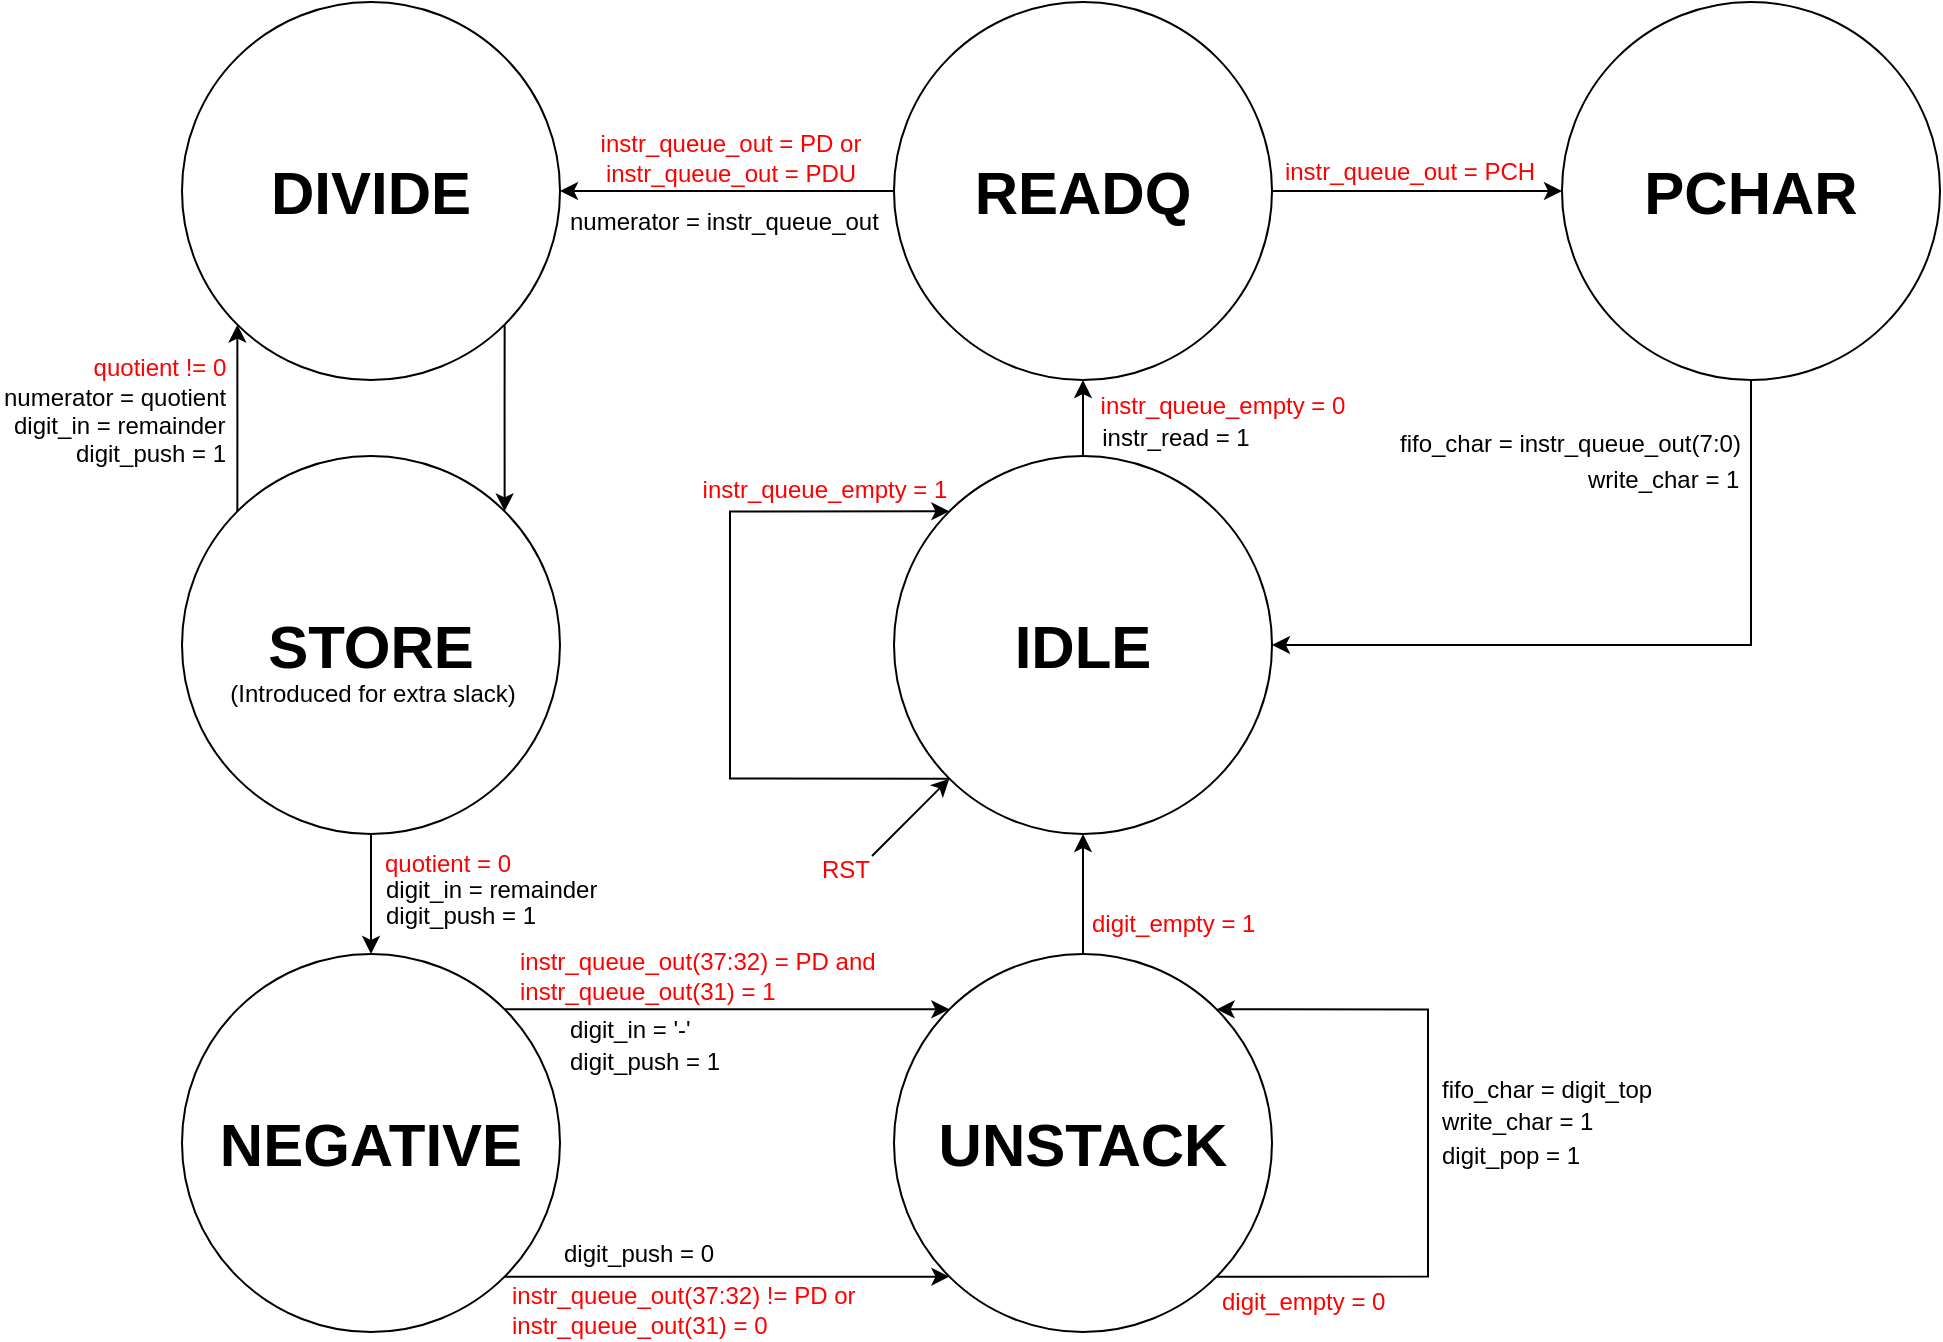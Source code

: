 <mxfile version="24.0.1" type="google">
  <diagram name="Page-1" id="Y7xYOkAwmjUA_D_wUQq-">
    <mxGraphModel grid="0" page="0" gridSize="10" guides="1" tooltips="1" connect="1" arrows="1" fold="1" pageScale="1" pageWidth="850" pageHeight="1100" math="0" shadow="0">
      <root>
        <mxCell id="0" />
        <mxCell id="1" parent="0" />
        <mxCell id="Cb7JAFEFCnFuJz0rzOd8-42" style="edgeStyle=orthogonalEdgeStyle;rounded=0;orthogonalLoop=1;jettySize=auto;html=1;exitX=0.5;exitY=0;exitDx=0;exitDy=0;entryX=0.5;entryY=1;entryDx=0;entryDy=0;" edge="1" parent="1" source="Cb7JAFEFCnFuJz0rzOd8-1" target="Cb7JAFEFCnFuJz0rzOd8-2">
          <mxGeometry relative="1" as="geometry" />
        </mxCell>
        <mxCell id="Cb7JAFEFCnFuJz0rzOd8-1" value="&lt;font style=&quot;font-size: 30px;&quot;&gt;&lt;b&gt;IDLE&lt;/b&gt;&lt;/font&gt;" style="ellipse;whiteSpace=wrap;html=1;aspect=fixed;" vertex="1" parent="1">
          <mxGeometry x="155" y="583" width="189" height="189" as="geometry" />
        </mxCell>
        <mxCell id="Cb7JAFEFCnFuJz0rzOd8-14" style="edgeStyle=orthogonalEdgeStyle;rounded=0;orthogonalLoop=1;jettySize=auto;html=1;exitX=1;exitY=0.5;exitDx=0;exitDy=0;entryX=0;entryY=0.5;entryDx=0;entryDy=0;" edge="1" parent="1" source="Cb7JAFEFCnFuJz0rzOd8-2" target="Cb7JAFEFCnFuJz0rzOd8-13">
          <mxGeometry relative="1" as="geometry" />
        </mxCell>
        <mxCell id="Cb7JAFEFCnFuJz0rzOd8-16" style="edgeStyle=orthogonalEdgeStyle;rounded=0;orthogonalLoop=1;jettySize=auto;html=1;exitX=0;exitY=0.5;exitDx=0;exitDy=0;entryX=1;entryY=0.5;entryDx=0;entryDy=0;" edge="1" parent="1" source="Cb7JAFEFCnFuJz0rzOd8-2" target="Cb7JAFEFCnFuJz0rzOd8-12">
          <mxGeometry relative="1" as="geometry" />
        </mxCell>
        <mxCell id="Cb7JAFEFCnFuJz0rzOd8-2" value="&lt;font style=&quot;font-size: 30px;&quot;&gt;&lt;b&gt;READQ&lt;/b&gt;&lt;/font&gt;" style="ellipse;whiteSpace=wrap;html=1;aspect=fixed;" vertex="1" parent="1">
          <mxGeometry x="155" y="356" width="189" height="189" as="geometry" />
        </mxCell>
        <mxCell id="Cb7JAFEFCnFuJz0rzOd8-6" value="RST" style="text;html=1;align=center;verticalAlign=middle;whiteSpace=wrap;rounded=0;fontColor=#FF0000;" vertex="1" parent="1">
          <mxGeometry x="101" y="775" width="60" height="30" as="geometry" />
        </mxCell>
        <mxCell id="Cb7JAFEFCnFuJz0rzOd8-8" value="instr_read = 1" style="text;html=1;align=center;verticalAlign=middle;whiteSpace=wrap;rounded=0;" vertex="1" parent="1">
          <mxGeometry x="252" y="559" width="88" height="30" as="geometry" />
        </mxCell>
        <mxCell id="Cb7JAFEFCnFuJz0rzOd8-9" value="instr_queue_empty = 0" style="text;html=1;align=center;verticalAlign=middle;whiteSpace=wrap;rounded=0;fontColor=#FF0000;" vertex="1" parent="1">
          <mxGeometry x="256" y="543" width="127" height="30" as="geometry" />
        </mxCell>
        <mxCell id="Cb7JAFEFCnFuJz0rzOd8-10" value="instr_queue_empty = 1" style="text;html=1;align=center;verticalAlign=middle;whiteSpace=wrap;rounded=0;fontColor=#FF0000;" vertex="1" parent="1">
          <mxGeometry x="57" y="585" width="127" height="30" as="geometry" />
        </mxCell>
        <mxCell id="Cb7JAFEFCnFuJz0rzOd8-26" style="edgeStyle=orthogonalEdgeStyle;rounded=0;orthogonalLoop=1;jettySize=auto;html=1;exitX=1;exitY=1;exitDx=0;exitDy=0;entryX=1;entryY=0;entryDx=0;entryDy=0;" edge="1" parent="1" source="Cb7JAFEFCnFuJz0rzOd8-12" target="Cb7JAFEFCnFuJz0rzOd8-21">
          <mxGeometry relative="1" as="geometry" />
        </mxCell>
        <mxCell id="Cb7JAFEFCnFuJz0rzOd8-12" value="&lt;font style=&quot;font-size: 30px;&quot;&gt;&lt;b&gt;DIVIDE&lt;/b&gt;&lt;/font&gt;" style="ellipse;whiteSpace=wrap;html=1;aspect=fixed;" vertex="1" parent="1">
          <mxGeometry x="-201" y="356" width="189" height="189" as="geometry" />
        </mxCell>
        <mxCell id="Cb7JAFEFCnFuJz0rzOd8-46" style="edgeStyle=orthogonalEdgeStyle;rounded=0;orthogonalLoop=1;jettySize=auto;html=1;exitX=0.5;exitY=1;exitDx=0;exitDy=0;entryX=1;entryY=0.5;entryDx=0;entryDy=0;" edge="1" parent="1" source="Cb7JAFEFCnFuJz0rzOd8-13" target="Cb7JAFEFCnFuJz0rzOd8-1">
          <mxGeometry relative="1" as="geometry" />
        </mxCell>
        <mxCell id="Cb7JAFEFCnFuJz0rzOd8-13" value="&lt;font style=&quot;font-size: 30px;&quot;&gt;&lt;b&gt;PCHAR&lt;/b&gt;&lt;/font&gt;" style="ellipse;whiteSpace=wrap;html=1;aspect=fixed;" vertex="1" parent="1">
          <mxGeometry x="489" y="356" width="189" height="189" as="geometry" />
        </mxCell>
        <mxCell id="Cb7JAFEFCnFuJz0rzOd8-15" value="instr_queue_out = PCH" style="text;html=1;align=center;verticalAlign=middle;whiteSpace=wrap;rounded=0;fontColor=#FF0000;" vertex="1" parent="1">
          <mxGeometry x="348" y="426" width="130" height="30" as="geometry" />
        </mxCell>
        <mxCell id="Cb7JAFEFCnFuJz0rzOd8-17" value="instr_queue_out = PD or instr_queue_out = PDU" style="text;html=1;align=center;verticalAlign=middle;whiteSpace=wrap;rounded=0;fontColor=#FF0000;" vertex="1" parent="1">
          <mxGeometry x="7" y="419" width="133" height="30" as="geometry" />
        </mxCell>
        <mxCell id="Cb7JAFEFCnFuJz0rzOd8-19" value="fifo_char = instr_queue_out(7:0)" style="text;html=1;align=left;verticalAlign=middle;whiteSpace=wrap;rounded=0;" vertex="1" parent="1">
          <mxGeometry x="406" y="562" width="182" height="30" as="geometry" />
        </mxCell>
        <mxCell id="Cb7JAFEFCnFuJz0rzOd8-20" value="write_char = 1" style="text;html=1;align=left;verticalAlign=middle;whiteSpace=wrap;rounded=0;" vertex="1" parent="1">
          <mxGeometry x="500" y="580" width="86" height="30" as="geometry" />
        </mxCell>
        <mxCell id="Cb7JAFEFCnFuJz0rzOd8-27" style="edgeStyle=orthogonalEdgeStyle;rounded=0;orthogonalLoop=1;jettySize=auto;html=1;exitX=0;exitY=0;exitDx=0;exitDy=0;entryX=0;entryY=1;entryDx=0;entryDy=0;" edge="1" parent="1" source="Cb7JAFEFCnFuJz0rzOd8-21" target="Cb7JAFEFCnFuJz0rzOd8-12">
          <mxGeometry relative="1" as="geometry" />
        </mxCell>
        <mxCell id="Cb7JAFEFCnFuJz0rzOd8-37" style="edgeStyle=orthogonalEdgeStyle;rounded=0;orthogonalLoop=1;jettySize=auto;html=1;exitX=0.5;exitY=1;exitDx=0;exitDy=0;entryX=0.5;entryY=0;entryDx=0;entryDy=0;" edge="1" parent="1" source="Cb7JAFEFCnFuJz0rzOd8-21" target="Cb7JAFEFCnFuJz0rzOd8-36">
          <mxGeometry relative="1" as="geometry" />
        </mxCell>
        <mxCell id="Cb7JAFEFCnFuJz0rzOd8-21" value="&lt;font style=&quot;font-size: 30px;&quot;&gt;&lt;b&gt;STORE&lt;/b&gt;&lt;/font&gt;" style="ellipse;whiteSpace=wrap;html=1;aspect=fixed;" vertex="1" parent="1">
          <mxGeometry x="-201" y="583" width="189" height="189" as="geometry" />
        </mxCell>
        <mxCell id="Cb7JAFEFCnFuJz0rzOd8-28" value="numerator = instr_queue_out" style="text;html=1;align=left;verticalAlign=middle;whiteSpace=wrap;rounded=0;" vertex="1" parent="1">
          <mxGeometry x="-9.5" y="451" width="182" height="30" as="geometry" />
        </mxCell>
        <mxCell id="Cb7JAFEFCnFuJz0rzOd8-29" value="digit_in = remainder" style="text;html=1;align=left;verticalAlign=middle;whiteSpace=wrap;rounded=0;" vertex="1" parent="1">
          <mxGeometry x="-287" y="553" width="113" height="30" as="geometry" />
        </mxCell>
        <mxCell id="Cb7JAFEFCnFuJz0rzOd8-30" value="numerator = quotient" style="text;html=1;align=left;verticalAlign=middle;whiteSpace=wrap;rounded=0;" vertex="1" parent="1">
          <mxGeometry x="-292" y="539" width="118" height="30" as="geometry" />
        </mxCell>
        <mxCell id="Cb7JAFEFCnFuJz0rzOd8-31" value="digit_push = 1" style="text;html=1;align=left;verticalAlign=middle;whiteSpace=wrap;rounded=0;" vertex="1" parent="1">
          <mxGeometry x="-256" y="567" width="82" height="30" as="geometry" />
        </mxCell>
        <mxCell id="Cb7JAFEFCnFuJz0rzOd8-34" value="quotient != 0" style="text;html=1;align=center;verticalAlign=middle;whiteSpace=wrap;rounded=0;fontColor=#FF0000;" vertex="1" parent="1">
          <mxGeometry x="-277" y="524" width="130" height="30" as="geometry" />
        </mxCell>
        <mxCell id="Cb7JAFEFCnFuJz0rzOd8-35" value="(Introduced for extra slack)" style="text;html=1;align=center;verticalAlign=middle;resizable=0;points=[];autosize=1;strokeColor=none;fillColor=none;rotation=0;" vertex="1" parent="1">
          <mxGeometry x="-187" y="689" width="161" height="26" as="geometry" />
        </mxCell>
        <mxCell id="Cb7JAFEFCnFuJz0rzOd8-48" style="edgeStyle=orthogonalEdgeStyle;rounded=0;orthogonalLoop=1;jettySize=auto;html=1;exitX=1;exitY=0;exitDx=0;exitDy=0;entryX=0;entryY=0;entryDx=0;entryDy=0;" edge="1" parent="1" source="Cb7JAFEFCnFuJz0rzOd8-36" target="Cb7JAFEFCnFuJz0rzOd8-47">
          <mxGeometry relative="1" as="geometry" />
        </mxCell>
        <mxCell id="Cb7JAFEFCnFuJz0rzOd8-49" style="edgeStyle=orthogonalEdgeStyle;rounded=0;orthogonalLoop=1;jettySize=auto;html=1;exitX=1;exitY=1;exitDx=0;exitDy=0;entryX=0;entryY=1;entryDx=0;entryDy=0;" edge="1" parent="1" source="Cb7JAFEFCnFuJz0rzOd8-36" target="Cb7JAFEFCnFuJz0rzOd8-47">
          <mxGeometry relative="1" as="geometry" />
        </mxCell>
        <mxCell id="Cb7JAFEFCnFuJz0rzOd8-36" value="&lt;font style=&quot;font-size: 30px;&quot;&gt;&lt;b&gt;NEGATIVE&lt;/b&gt;&lt;/font&gt;" style="ellipse;whiteSpace=wrap;html=1;aspect=fixed;" vertex="1" parent="1">
          <mxGeometry x="-201" y="832" width="189" height="189" as="geometry" />
        </mxCell>
        <mxCell id="Cb7JAFEFCnFuJz0rzOd8-38" value="quotient = 0" style="text;html=1;align=center;verticalAlign=middle;whiteSpace=wrap;rounded=0;fontColor=#FF0000;" vertex="1" parent="1">
          <mxGeometry x="-133" y="772" width="130" height="30" as="geometry" />
        </mxCell>
        <mxCell id="Cb7JAFEFCnFuJz0rzOd8-39" value="digit_in = remainder" style="text;html=1;align=left;verticalAlign=middle;whiteSpace=wrap;rounded=0;" vertex="1" parent="1">
          <mxGeometry x="-101" y="785" width="113" height="30" as="geometry" />
        </mxCell>
        <mxCell id="Cb7JAFEFCnFuJz0rzOd8-40" value="digit_push = 1" style="text;html=1;align=left;verticalAlign=middle;whiteSpace=wrap;rounded=0;" vertex="1" parent="1">
          <mxGeometry x="-101" y="798" width="82" height="30" as="geometry" />
        </mxCell>
        <mxCell id="Cb7JAFEFCnFuJz0rzOd8-43" style="edgeStyle=orthogonalEdgeStyle;rounded=0;orthogonalLoop=1;jettySize=auto;html=1;exitX=0;exitY=1;exitDx=0;exitDy=0;entryX=0;entryY=0;entryDx=0;entryDy=0;" edge="1" parent="1" source="Cb7JAFEFCnFuJz0rzOd8-1" target="Cb7JAFEFCnFuJz0rzOd8-1">
          <mxGeometry relative="1" as="geometry">
            <Array as="points">
              <mxPoint x="73" y="744" />
              <mxPoint x="73" y="611" />
            </Array>
          </mxGeometry>
        </mxCell>
        <mxCell id="Cb7JAFEFCnFuJz0rzOd8-45" value="" style="endArrow=classic;html=1;rounded=0;entryX=0;entryY=1;entryDx=0;entryDy=0;" edge="1" parent="1" target="Cb7JAFEFCnFuJz0rzOd8-1">
          <mxGeometry width="50" height="50" relative="1" as="geometry">
            <mxPoint x="144" y="783" as="sourcePoint" />
            <mxPoint x="168" y="756" as="targetPoint" />
          </mxGeometry>
        </mxCell>
        <mxCell id="Cb7JAFEFCnFuJz0rzOd8-55" style="edgeStyle=orthogonalEdgeStyle;rounded=0;orthogonalLoop=1;jettySize=auto;html=1;exitX=0.5;exitY=0;exitDx=0;exitDy=0;entryX=0.5;entryY=1;entryDx=0;entryDy=0;" edge="1" parent="1" source="Cb7JAFEFCnFuJz0rzOd8-47" target="Cb7JAFEFCnFuJz0rzOd8-1">
          <mxGeometry relative="1" as="geometry" />
        </mxCell>
        <mxCell id="Cb7JAFEFCnFuJz0rzOd8-47" value="&lt;font style=&quot;font-size: 30px;&quot;&gt;&lt;b&gt;UNSTACK&lt;/b&gt;&lt;/font&gt;" style="ellipse;whiteSpace=wrap;html=1;aspect=fixed;" vertex="1" parent="1">
          <mxGeometry x="155" y="832" width="189" height="189" as="geometry" />
        </mxCell>
        <mxCell id="Cb7JAFEFCnFuJz0rzOd8-50" value="instr_queue_out(37:32) = PD and&lt;div&gt;instr_queue_out(31) = 1&lt;/div&gt;" style="text;html=1;align=left;verticalAlign=middle;whiteSpace=wrap;rounded=0;fontColor=#FF0000;" vertex="1" parent="1">
          <mxGeometry x="-34" y="828" width="231" height="30" as="geometry" />
        </mxCell>
        <mxCell id="Cb7JAFEFCnFuJz0rzOd8-51" value="instr_queue_out(37:32) != PD or&lt;div&gt;instr_queue_out(31) = 0&lt;/div&gt;" style="text;html=1;align=left;verticalAlign=middle;whiteSpace=wrap;rounded=0;fontColor=#FF0000;" vertex="1" parent="1">
          <mxGeometry x="-38" y="995" width="231" height="30" as="geometry" />
        </mxCell>
        <mxCell id="Cb7JAFEFCnFuJz0rzOd8-52" value="digit_in = &#39;-&#39;" style="text;html=1;align=left;verticalAlign=middle;whiteSpace=wrap;rounded=0;" vertex="1" parent="1">
          <mxGeometry x="-9.5" y="855" width="113" height="30" as="geometry" />
        </mxCell>
        <mxCell id="Cb7JAFEFCnFuJz0rzOd8-53" value="digit_push = 1" style="text;html=1;align=left;verticalAlign=middle;whiteSpace=wrap;rounded=0;" vertex="1" parent="1">
          <mxGeometry x="-9.5" y="871" width="82" height="30" as="geometry" />
        </mxCell>
        <mxCell id="Cb7JAFEFCnFuJz0rzOd8-54" value="digit_push = 0" style="text;html=1;align=left;verticalAlign=middle;whiteSpace=wrap;rounded=0;" vertex="1" parent="1">
          <mxGeometry x="-12" y="967" width="82" height="30" as="geometry" />
        </mxCell>
        <mxCell id="Cb7JAFEFCnFuJz0rzOd8-56" style="edgeStyle=orthogonalEdgeStyle;rounded=0;orthogonalLoop=1;jettySize=auto;html=1;exitX=1;exitY=1;exitDx=0;exitDy=0;entryX=1;entryY=0;entryDx=0;entryDy=0;" edge="1" parent="1" source="Cb7JAFEFCnFuJz0rzOd8-47" target="Cb7JAFEFCnFuJz0rzOd8-47">
          <mxGeometry relative="1" as="geometry">
            <Array as="points">
              <mxPoint x="422" y="993" />
              <mxPoint x="422" y="860" />
            </Array>
          </mxGeometry>
        </mxCell>
        <mxCell id="Cb7JAFEFCnFuJz0rzOd8-57" value="digit_empty = 0" style="text;html=1;align=left;verticalAlign=middle;whiteSpace=wrap;rounded=0;fontColor=#FF0000;" vertex="1" parent="1">
          <mxGeometry x="317" y="991" width="89" height="30" as="geometry" />
        </mxCell>
        <mxCell id="Cb7JAFEFCnFuJz0rzOd8-58" value="digit_empty = 1" style="text;html=1;align=left;verticalAlign=middle;whiteSpace=wrap;rounded=0;fontColor=#FF0000;" vertex="1" parent="1">
          <mxGeometry x="252" y="802" width="89" height="30" as="geometry" />
        </mxCell>
        <mxCell id="Cb7JAFEFCnFuJz0rzOd8-59" value="fifo_char = digit_top" style="text;html=1;align=left;verticalAlign=middle;whiteSpace=wrap;rounded=0;" vertex="1" parent="1">
          <mxGeometry x="427" y="885" width="114" height="30" as="geometry" />
        </mxCell>
        <mxCell id="Cb7JAFEFCnFuJz0rzOd8-60" value="write_char = 1" style="text;html=1;align=left;verticalAlign=middle;whiteSpace=wrap;rounded=0;" vertex="1" parent="1">
          <mxGeometry x="427" y="901" width="114" height="30" as="geometry" />
        </mxCell>
        <mxCell id="Cb7JAFEFCnFuJz0rzOd8-61" value="digit_pop = 1" style="text;html=1;align=left;verticalAlign=middle;whiteSpace=wrap;rounded=0;" vertex="1" parent="1">
          <mxGeometry x="427" y="918" width="114" height="30" as="geometry" />
        </mxCell>
      </root>
    </mxGraphModel>
  </diagram>
</mxfile>
